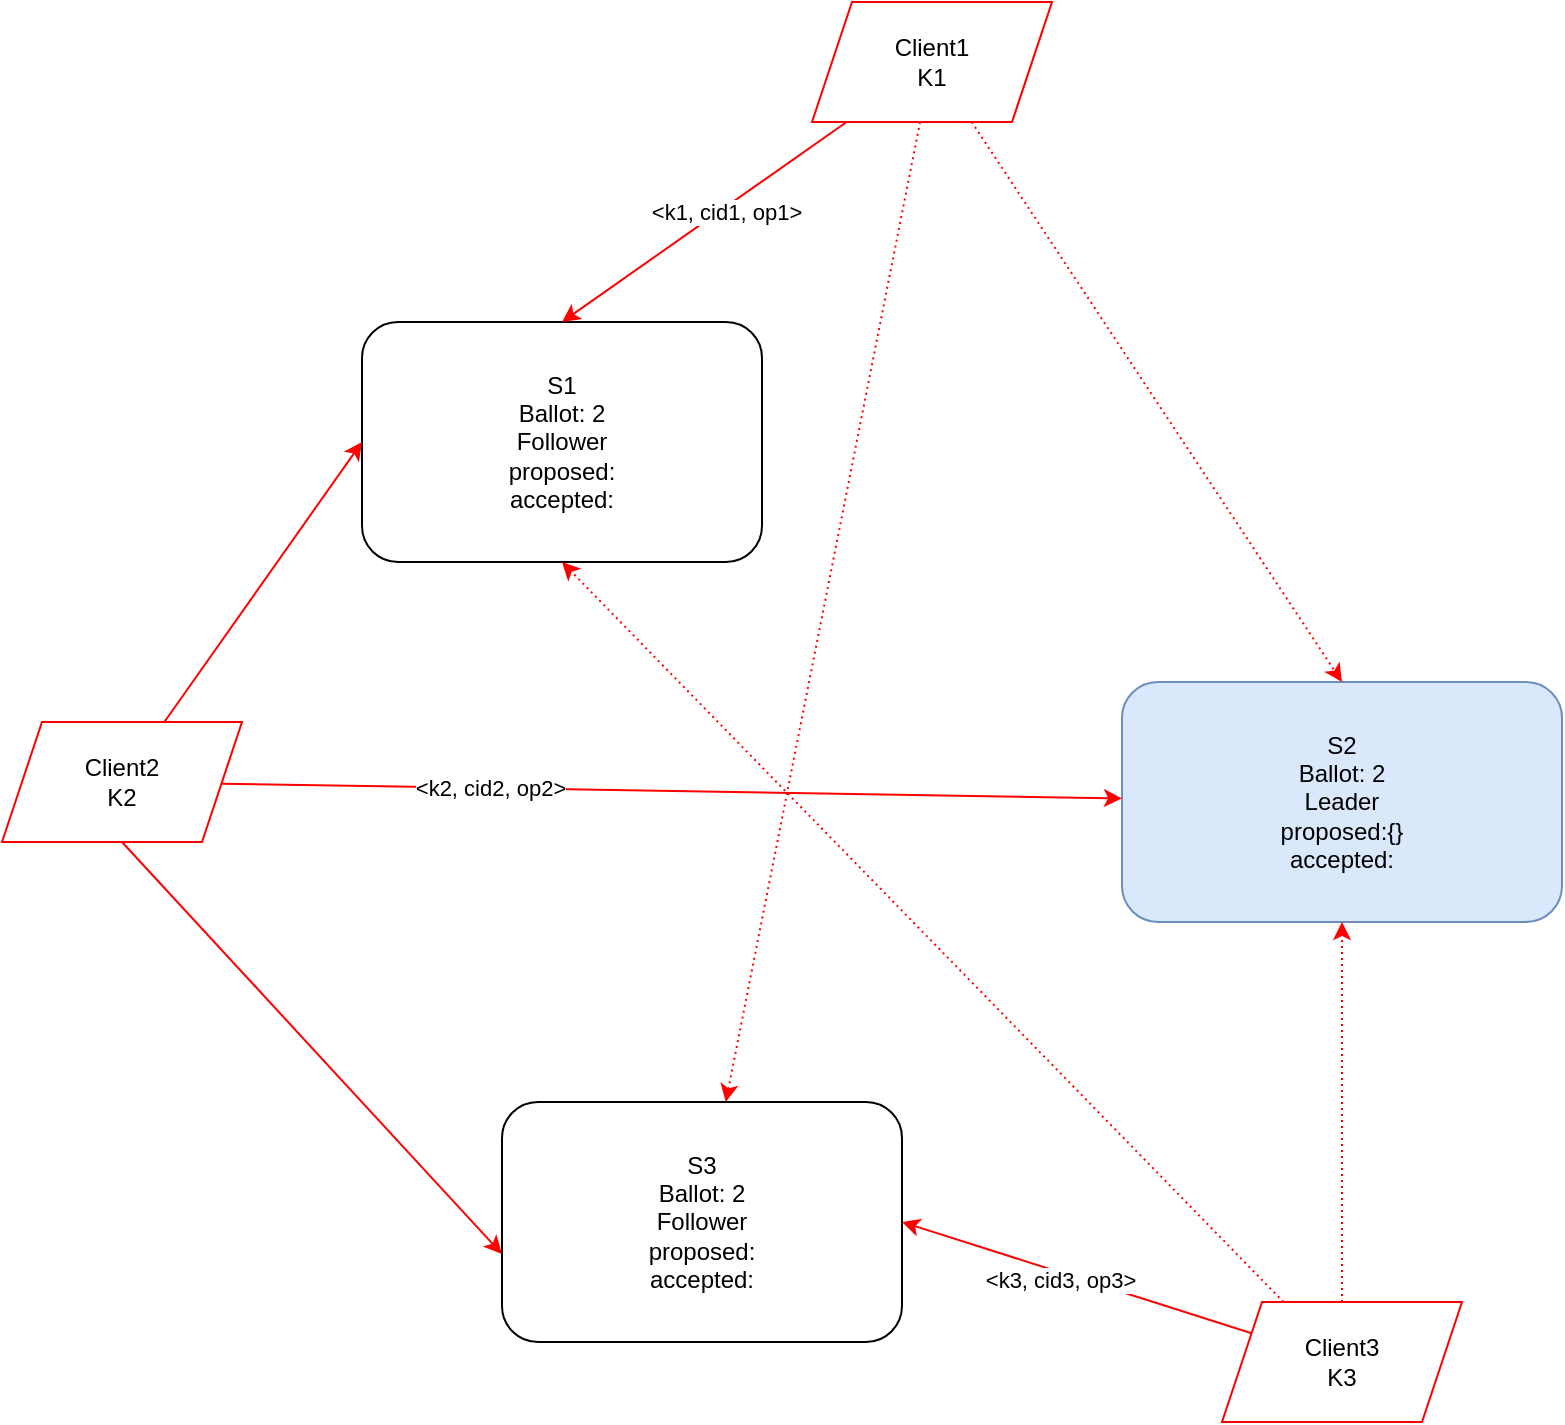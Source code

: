 <mxfile version="26.1.1">
  <diagram name="Page-1" id="2GHvGQJ2b6hMSXfS1zAr">
    <mxGraphModel dx="1194" dy="755" grid="1" gridSize="10" guides="1" tooltips="1" connect="1" arrows="1" fold="1" page="1" pageScale="1" pageWidth="850" pageHeight="1100" math="0" shadow="0">
      <root>
        <mxCell id="0" />
        <mxCell id="1" parent="0" />
        <mxCell id="dA4d0BVa3MaXCnaZiPEp-2" value="S2&lt;br&gt;Ballot: 2&lt;br&gt;Leader&lt;br&gt;proposed:{}&lt;br&gt;accepted:" style="rounded=1;whiteSpace=wrap;html=1;fillColor=#dae8fc;strokeColor=#6c8ebf;" vertex="1" parent="1">
          <mxGeometry x="580" y="360" width="220" height="120" as="geometry" />
        </mxCell>
        <mxCell id="dA4d0BVa3MaXCnaZiPEp-1" value="S1&lt;br&gt;Ballot: 2&lt;br&gt;Follower&lt;br&gt;proposed:&lt;br&gt;accepted:" style="rounded=1;whiteSpace=wrap;html=1;" vertex="1" parent="1">
          <mxGeometry x="200" y="180" width="200" height="120" as="geometry" />
        </mxCell>
        <mxCell id="dA4d0BVa3MaXCnaZiPEp-3" value="S3&lt;br&gt;Ballot: 2&lt;br&gt;Follower&lt;br&gt;proposed:&lt;br&gt;accepted:" style="rounded=1;whiteSpace=wrap;html=1;" vertex="1" parent="1">
          <mxGeometry x="270" y="570" width="200" height="120" as="geometry" />
        </mxCell>
        <mxCell id="dA4d0BVa3MaXCnaZiPEp-7" style="rounded=0;orthogonalLoop=1;jettySize=auto;html=1;entryX=0.5;entryY=0;entryDx=0;entryDy=0;strokeColor=#FF0000;" edge="1" parent="1" source="dA4d0BVa3MaXCnaZiPEp-4" target="dA4d0BVa3MaXCnaZiPEp-1">
          <mxGeometry relative="1" as="geometry" />
        </mxCell>
        <mxCell id="dA4d0BVa3MaXCnaZiPEp-11" value="&amp;lt;k1, cid1, op1&amp;gt;" style="edgeLabel;html=1;align=center;verticalAlign=middle;resizable=0;points=[];" vertex="1" connectable="0" parent="dA4d0BVa3MaXCnaZiPEp-7">
          <mxGeometry x="-0.129" y="2" relative="1" as="geometry">
            <mxPoint as="offset" />
          </mxGeometry>
        </mxCell>
        <mxCell id="dA4d0BVa3MaXCnaZiPEp-16" style="rounded=0;orthogonalLoop=1;jettySize=auto;html=1;entryX=0.5;entryY=0;entryDx=0;entryDy=0;dashed=1;dashPattern=1 2;strokeColor=#FF0000;" edge="1" parent="1" source="dA4d0BVa3MaXCnaZiPEp-4" target="dA4d0BVa3MaXCnaZiPEp-2">
          <mxGeometry relative="1" as="geometry" />
        </mxCell>
        <mxCell id="dA4d0BVa3MaXCnaZiPEp-17" style="rounded=0;orthogonalLoop=1;jettySize=auto;html=1;dashed=1;dashPattern=1 2;strokeColor=#FF0000;" edge="1" parent="1" source="dA4d0BVa3MaXCnaZiPEp-4" target="dA4d0BVa3MaXCnaZiPEp-3">
          <mxGeometry relative="1" as="geometry" />
        </mxCell>
        <mxCell id="dA4d0BVa3MaXCnaZiPEp-4" value="Client1&lt;br&gt;K1" style="shape=parallelogram;perimeter=parallelogramPerimeter;whiteSpace=wrap;html=1;fixedSize=1;strokeColor=#FF0000;" vertex="1" parent="1">
          <mxGeometry x="425" y="20" width="120" height="60" as="geometry" />
        </mxCell>
        <mxCell id="dA4d0BVa3MaXCnaZiPEp-18" style="rounded=0;orthogonalLoop=1;jettySize=auto;html=1;strokeColor=#FF0000;" edge="1" parent="1" source="dA4d0BVa3MaXCnaZiPEp-5" target="dA4d0BVa3MaXCnaZiPEp-2">
          <mxGeometry relative="1" as="geometry" />
        </mxCell>
        <mxCell id="dA4d0BVa3MaXCnaZiPEp-22" value="&amp;lt;k2, cid2, op2&amp;gt;" style="edgeLabel;html=1;align=center;verticalAlign=middle;resizable=0;points=[];" vertex="1" connectable="0" parent="dA4d0BVa3MaXCnaZiPEp-18">
          <mxGeometry x="-0.404" relative="1" as="geometry">
            <mxPoint as="offset" />
          </mxGeometry>
        </mxCell>
        <mxCell id="dA4d0BVa3MaXCnaZiPEp-20" style="rounded=0;orthogonalLoop=1;jettySize=auto;html=1;entryX=0;entryY=0.5;entryDx=0;entryDy=0;strokeColor=#FF0000;" edge="1" parent="1" source="dA4d0BVa3MaXCnaZiPEp-5" target="dA4d0BVa3MaXCnaZiPEp-1">
          <mxGeometry relative="1" as="geometry" />
        </mxCell>
        <mxCell id="dA4d0BVa3MaXCnaZiPEp-5" value="Client2&lt;br&gt;K2" style="shape=parallelogram;perimeter=parallelogramPerimeter;whiteSpace=wrap;html=1;fixedSize=1;strokeColor=#FF0000;" vertex="1" parent="1">
          <mxGeometry x="20" y="380" width="120" height="60" as="geometry" />
        </mxCell>
        <mxCell id="dA4d0BVa3MaXCnaZiPEp-10" style="edgeStyle=orthogonalEdgeStyle;rounded=0;orthogonalLoop=1;jettySize=auto;html=1;entryX=0.5;entryY=1;entryDx=0;entryDy=0;dashed=1;dashPattern=1 2;strokeColor=#FF0000;" edge="1" parent="1" source="dA4d0BVa3MaXCnaZiPEp-6" target="dA4d0BVa3MaXCnaZiPEp-2">
          <mxGeometry relative="1" as="geometry" />
        </mxCell>
        <mxCell id="dA4d0BVa3MaXCnaZiPEp-14" style="rounded=0;orthogonalLoop=1;jettySize=auto;html=1;entryX=1;entryY=0.5;entryDx=0;entryDy=0;strokeColor=#FF0000;" edge="1" parent="1" source="dA4d0BVa3MaXCnaZiPEp-6" target="dA4d0BVa3MaXCnaZiPEp-3">
          <mxGeometry relative="1" as="geometry" />
        </mxCell>
        <mxCell id="dA4d0BVa3MaXCnaZiPEp-21" value="&amp;lt;k3, cid3, op3&amp;gt;" style="edgeLabel;html=1;align=center;verticalAlign=middle;resizable=0;points=[];" vertex="1" connectable="0" parent="dA4d0BVa3MaXCnaZiPEp-14">
          <mxGeometry x="0.087" y="3" relative="1" as="geometry">
            <mxPoint as="offset" />
          </mxGeometry>
        </mxCell>
        <mxCell id="dA4d0BVa3MaXCnaZiPEp-15" style="rounded=0;orthogonalLoop=1;jettySize=auto;html=1;entryX=0.5;entryY=1;entryDx=0;entryDy=0;dashed=1;dashPattern=1 2;strokeColor=#FF0000;" edge="1" parent="1" source="dA4d0BVa3MaXCnaZiPEp-6" target="dA4d0BVa3MaXCnaZiPEp-1">
          <mxGeometry relative="1" as="geometry" />
        </mxCell>
        <mxCell id="dA4d0BVa3MaXCnaZiPEp-6" value="Client3&lt;br&gt;K3" style="shape=parallelogram;perimeter=parallelogramPerimeter;whiteSpace=wrap;html=1;fixedSize=1;strokeColor=#FF0000;" vertex="1" parent="1">
          <mxGeometry x="630" y="670" width="120" height="60" as="geometry" />
        </mxCell>
        <mxCell id="dA4d0BVa3MaXCnaZiPEp-9" style="rounded=0;orthogonalLoop=1;jettySize=auto;html=1;entryX=0;entryY=0.633;entryDx=0;entryDy=0;entryPerimeter=0;exitX=0.5;exitY=1;exitDx=0;exitDy=0;strokeColor=#FF0000;" edge="1" parent="1" source="dA4d0BVa3MaXCnaZiPEp-5" target="dA4d0BVa3MaXCnaZiPEp-3">
          <mxGeometry relative="1" as="geometry" />
        </mxCell>
      </root>
    </mxGraphModel>
  </diagram>
</mxfile>
